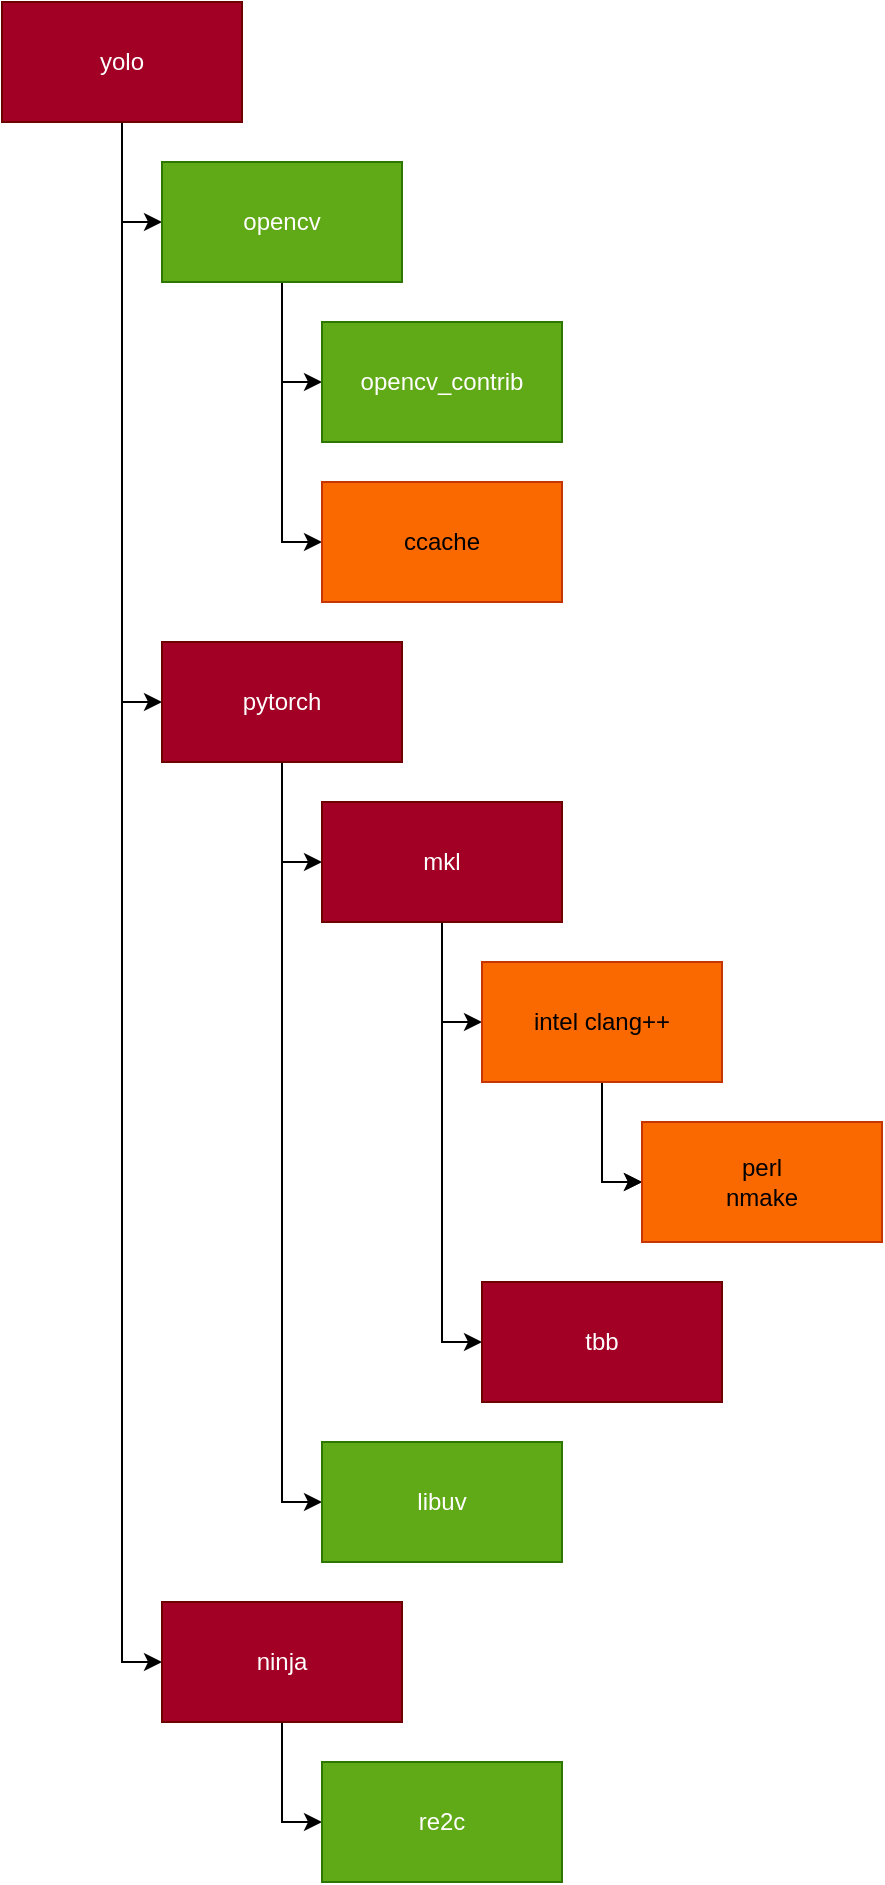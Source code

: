 <mxfile>
    <diagram id="LlgLMawaVgaMvmb_7Ofx" name="Page-1">
        <mxGraphModel dx="989" dy="481" grid="1" gridSize="10" guides="1" tooltips="1" connect="1" arrows="1" fold="1" page="1" pageScale="1" pageWidth="850" pageHeight="1100" math="0" shadow="0">
            <root>
                <mxCell id="0"/>
                <mxCell id="1" parent="0"/>
                <mxCell id="4" style="html=1;entryX=0;entryY=0.5;entryDx=0;entryDy=0;strokeColor=default;rounded=0;edgeStyle=orthogonalEdgeStyle;" parent="1" source="2" target="3" edge="1">
                    <mxGeometry relative="1" as="geometry"/>
                </mxCell>
                <mxCell id="11" style="edgeStyle=orthogonalEdgeStyle;rounded=0;html=1;entryX=0;entryY=0.5;entryDx=0;entryDy=0;strokeColor=default;" parent="1" source="2" target="10" edge="1">
                    <mxGeometry relative="1" as="geometry"/>
                </mxCell>
                <mxCell id="28" style="edgeStyle=orthogonalEdgeStyle;rounded=0;html=1;entryX=0;entryY=0.5;entryDx=0;entryDy=0;" parent="1" source="2" target="26" edge="1">
                    <mxGeometry relative="1" as="geometry"/>
                </mxCell>
                <mxCell id="2" value="yolo&lt;br&gt;" style="rounded=0;whiteSpace=wrap;html=1;fillColor=#a20025;fontColor=#ffffff;strokeColor=#6F0000;" parent="1" vertex="1">
                    <mxGeometry x="40" y="20" width="120" height="60" as="geometry"/>
                </mxCell>
                <mxCell id="7" style="edgeStyle=orthogonalEdgeStyle;rounded=0;html=1;entryX=0;entryY=0.5;entryDx=0;entryDy=0;strokeColor=default;" parent="1" source="3" target="6" edge="1">
                    <mxGeometry relative="1" as="geometry"/>
                </mxCell>
                <mxCell id="9" style="edgeStyle=orthogonalEdgeStyle;rounded=0;html=1;entryX=0;entryY=0.5;entryDx=0;entryDy=0;strokeColor=default;" parent="1" source="3" target="8" edge="1">
                    <mxGeometry relative="1" as="geometry"/>
                </mxCell>
                <mxCell id="3" value="opencv&lt;br&gt;" style="rounded=0;whiteSpace=wrap;html=1;fillColor=#60a917;fontColor=#ffffff;strokeColor=#2D7600;" parent="1" vertex="1">
                    <mxGeometry x="120" y="100" width="120" height="60" as="geometry"/>
                </mxCell>
                <mxCell id="6" value="opencv_contrib&lt;br&gt;" style="rounded=0;whiteSpace=wrap;html=1;fillColor=#60a917;fontColor=#ffffff;strokeColor=#2D7600;" parent="1" vertex="1">
                    <mxGeometry x="200" y="180" width="120" height="60" as="geometry"/>
                </mxCell>
                <mxCell id="8" value="ccache" style="rounded=0;whiteSpace=wrap;html=1;fillColor=#fa6800;fontColor=#000000;strokeColor=#C73500;" parent="1" vertex="1">
                    <mxGeometry x="200" y="260" width="120" height="60" as="geometry"/>
                </mxCell>
                <mxCell id="16" style="edgeStyle=orthogonalEdgeStyle;html=1;entryX=0;entryY=0.5;entryDx=0;entryDy=0;rounded=0;" parent="1" source="10" target="15" edge="1">
                    <mxGeometry relative="1" as="geometry"/>
                </mxCell>
                <mxCell id="18" style="edgeStyle=orthogonalEdgeStyle;rounded=0;html=1;entryX=0;entryY=0.5;entryDx=0;entryDy=0;" parent="1" source="10" target="17" edge="1">
                    <mxGeometry relative="1" as="geometry"/>
                </mxCell>
                <mxCell id="10" value="pytorch&lt;br&gt;" style="rounded=0;whiteSpace=wrap;html=1;fillColor=#a20025;fontColor=#ffffff;strokeColor=#6F0000;" parent="1" vertex="1">
                    <mxGeometry x="120" y="340" width="120" height="60" as="geometry"/>
                </mxCell>
                <mxCell id="20" style="edgeStyle=orthogonalEdgeStyle;rounded=0;html=1;entryX=0;entryY=0.5;entryDx=0;entryDy=0;" parent="1" source="15" target="19" edge="1">
                    <mxGeometry relative="1" as="geometry"/>
                </mxCell>
                <mxCell id="35" value="" style="html=1;edgeStyle=orthogonalEdgeStyle;rounded=0;entryX=0;entryY=0.5;entryDx=0;entryDy=0;" edge="1" parent="1" source="15" target="34">
                    <mxGeometry relative="1" as="geometry"/>
                </mxCell>
                <mxCell id="15" value="mkl" style="rounded=0;whiteSpace=wrap;html=1;fillColor=#a20025;fontColor=#ffffff;strokeColor=#6F0000;" parent="1" vertex="1">
                    <mxGeometry x="200" y="420" width="120" height="60" as="geometry"/>
                </mxCell>
                <mxCell id="17" value="libuv" style="rounded=0;whiteSpace=wrap;html=1;fillColor=#60a917;fontColor=#ffffff;strokeColor=#2D7600;" parent="1" vertex="1">
                    <mxGeometry x="200" y="740" width="120" height="60" as="geometry"/>
                </mxCell>
                <mxCell id="23" style="edgeStyle=orthogonalEdgeStyle;html=1;entryX=0;entryY=0.5;entryDx=0;entryDy=0;rounded=0;" parent="1" source="19" target="21" edge="1">
                    <mxGeometry relative="1" as="geometry"/>
                </mxCell>
                <mxCell id="25" style="edgeStyle=orthogonalEdgeStyle;rounded=0;html=1;entryX=0;entryY=0.5;entryDx=0;entryDy=0;" parent="1" source="19" target="21" edge="1">
                    <mxGeometry relative="1" as="geometry"/>
                </mxCell>
                <mxCell id="19" value="intel clang++&lt;br&gt;" style="rounded=0;whiteSpace=wrap;html=1;fillColor=#fa6800;fontColor=#000000;strokeColor=#C73500;" parent="1" vertex="1">
                    <mxGeometry x="280" y="500" width="120" height="60" as="geometry"/>
                </mxCell>
                <mxCell id="21" value="perl&lt;br&gt;nmake&lt;br&gt;" style="rounded=0;whiteSpace=wrap;html=1;fillColor=#fa6800;fontColor=#000000;strokeColor=#C73500;" parent="1" vertex="1">
                    <mxGeometry x="360" y="580" width="120" height="60" as="geometry"/>
                </mxCell>
                <mxCell id="32" value="" style="edgeStyle=orthogonalEdgeStyle;rounded=0;html=1;entryX=0;entryY=0.5;entryDx=0;entryDy=0;" parent="1" source="26" target="31" edge="1">
                    <mxGeometry relative="1" as="geometry"/>
                </mxCell>
                <mxCell id="26" value="ninja&lt;br&gt;" style="rounded=0;whiteSpace=wrap;html=1;fillColor=#a20025;fontColor=#ffffff;strokeColor=#6F0000;" parent="1" vertex="1">
                    <mxGeometry x="120" y="820" width="120" height="60" as="geometry"/>
                </mxCell>
                <mxCell id="31" value="re2c&lt;br&gt;" style="whiteSpace=wrap;html=1;fillColor=#60a917;strokeColor=#2D7600;fontColor=#ffffff;rounded=0;" parent="1" vertex="1">
                    <mxGeometry x="200" y="900" width="120" height="60" as="geometry"/>
                </mxCell>
                <mxCell id="34" value="tbb" style="whiteSpace=wrap;html=1;fillColor=#a20025;strokeColor=#6F0000;fontColor=#ffffff;rounded=0;" vertex="1" parent="1">
                    <mxGeometry x="280" y="660" width="120" height="60" as="geometry"/>
                </mxCell>
            </root>
        </mxGraphModel>
    </diagram>
</mxfile>